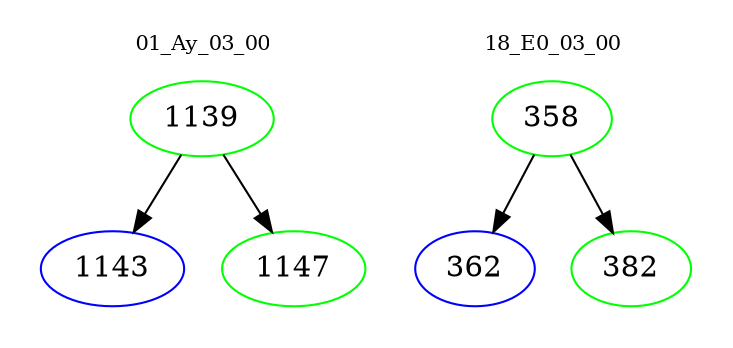 digraph{
subgraph cluster_0 {
color = white
label = "01_Ay_03_00";
fontsize=10;
T0_1139 [label="1139", color="green"]
T0_1139 -> T0_1143 [color="black"]
T0_1143 [label="1143", color="blue"]
T0_1139 -> T0_1147 [color="black"]
T0_1147 [label="1147", color="green"]
}
subgraph cluster_1 {
color = white
label = "18_E0_03_00";
fontsize=10;
T1_358 [label="358", color="green"]
T1_358 -> T1_362 [color="black"]
T1_362 [label="362", color="blue"]
T1_358 -> T1_382 [color="black"]
T1_382 [label="382", color="green"]
}
}
